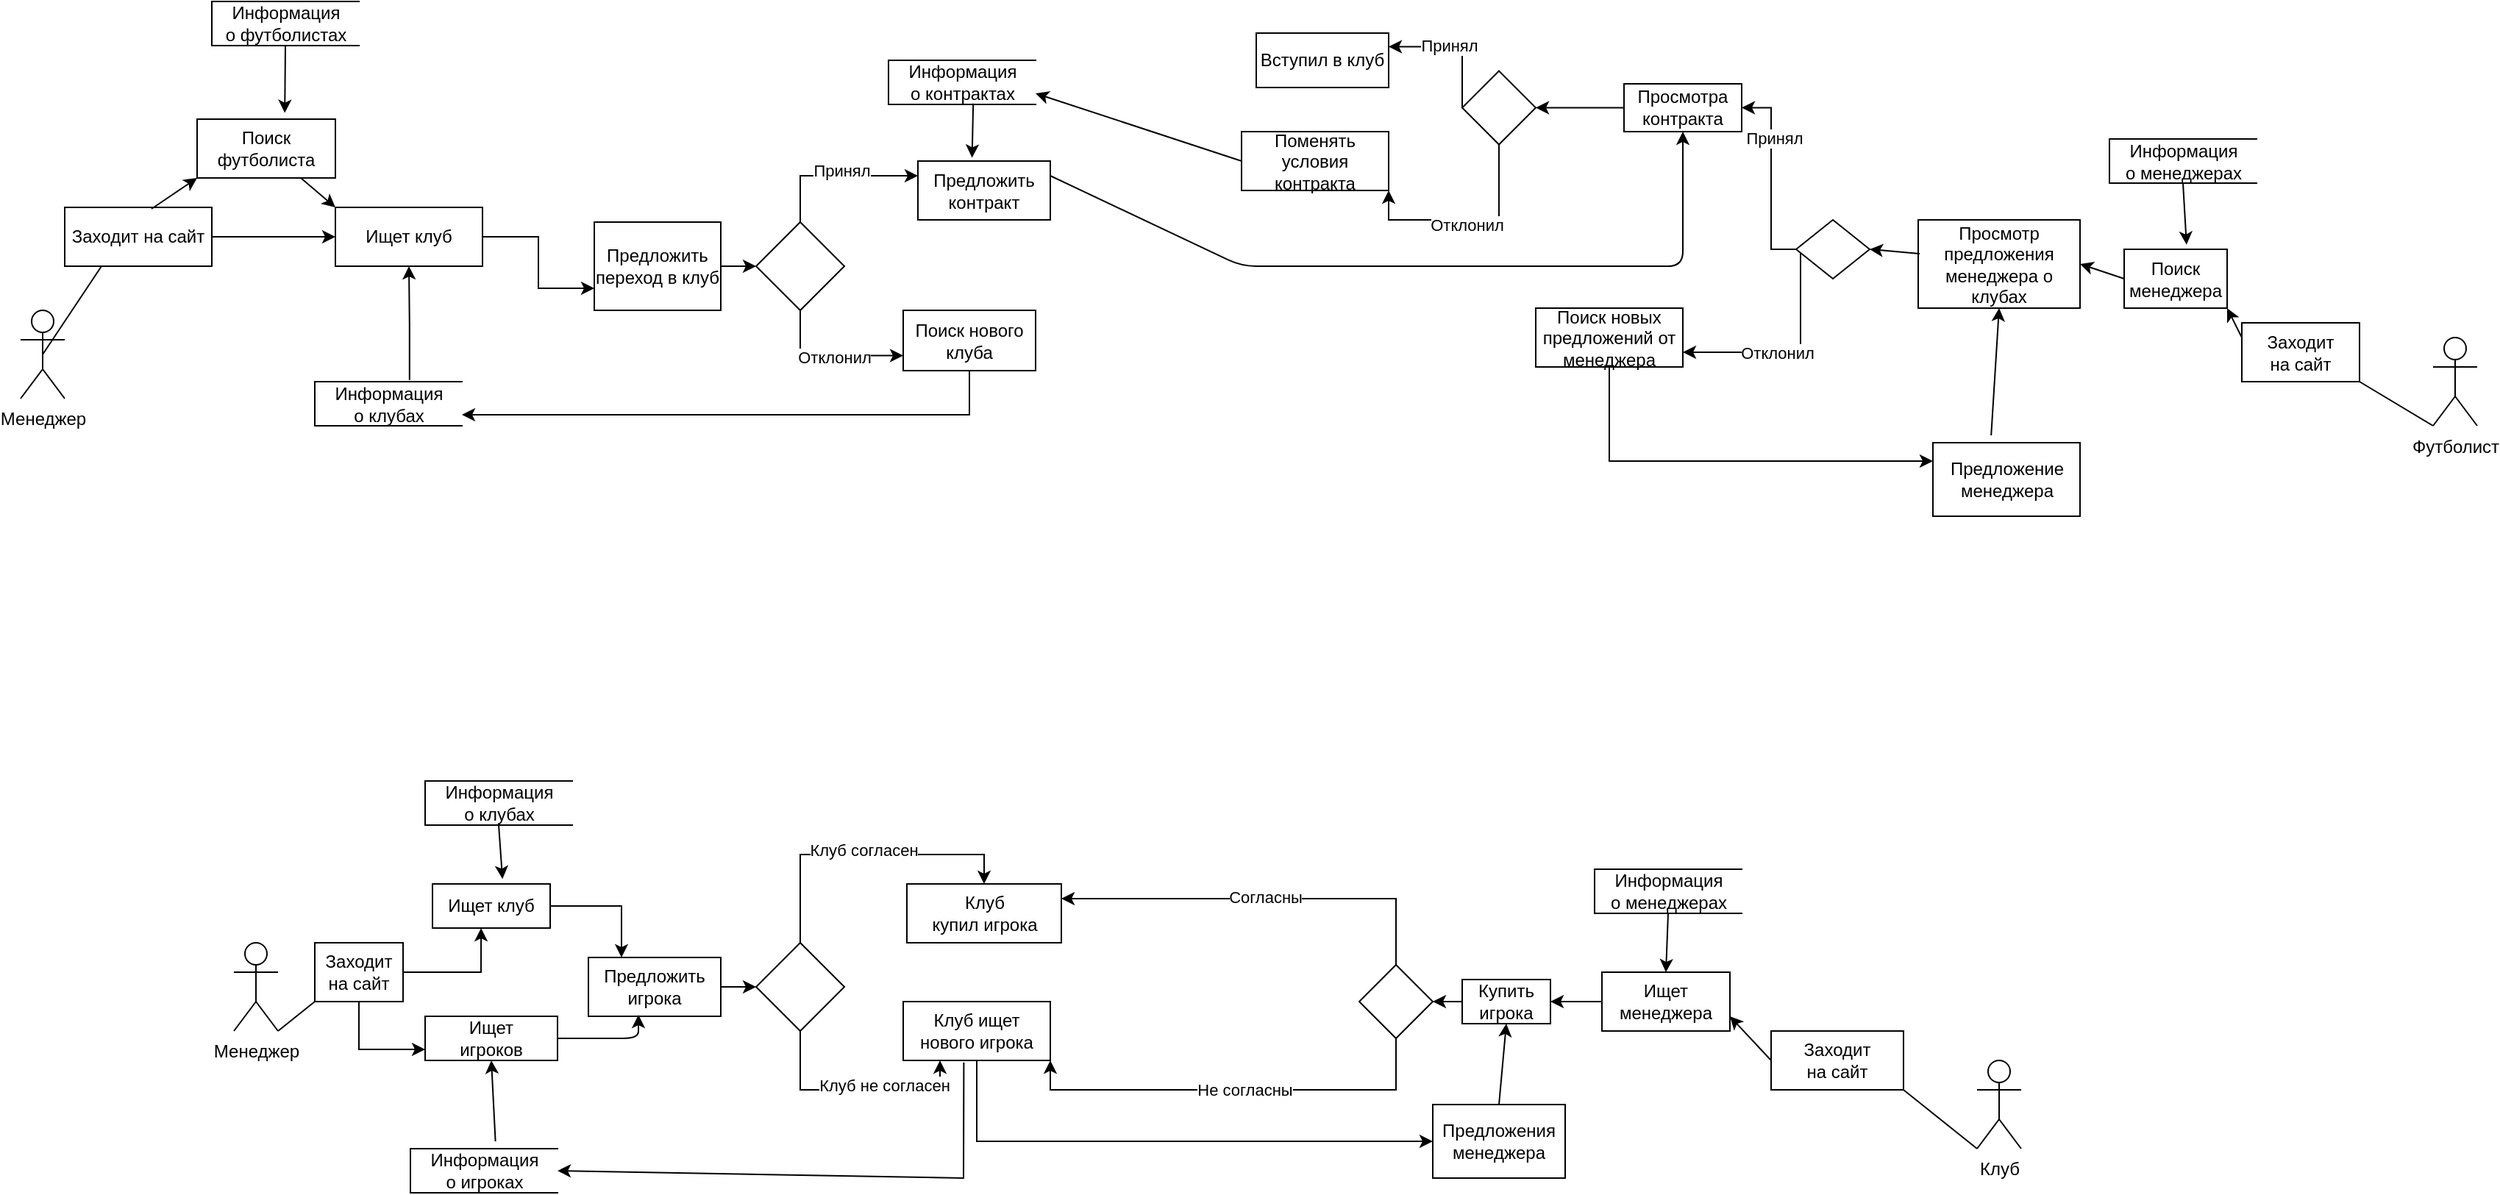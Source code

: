 <mxfile version="15.6.1" type="github">
  <diagram name="Страница 1" id="qsqeYq04YbPis2q39TOf">
    <mxGraphModel dx="1038" dy="579" grid="1" gridSize="10" guides="1" tooltips="1" connect="1" arrows="1" fold="1" page="1" pageScale="1" pageWidth="827" pageHeight="1169" math="0" shadow="0">
      <root>
        <mxCell id="0" />
        <mxCell id="1" parent="0" />
        <mxCell id="lGalqKeqMGCzap1xYGq9-1" value="Менеджер&lt;br&gt;" style="shape=umlActor;verticalLabelPosition=bottom;verticalAlign=top;html=1;outlineConnect=0;" parent="1" vertex="1">
          <mxGeometry x="60" y="270" width="30" height="60" as="geometry" />
        </mxCell>
        <mxCell id="lGalqKeqMGCzap1xYGq9-5" value="Заходит на сайт" style="rounded=0;whiteSpace=wrap;html=1;" parent="1" vertex="1">
          <mxGeometry x="90" y="200" width="100" height="40" as="geometry" />
        </mxCell>
        <mxCell id="lGalqKeqMGCzap1xYGq9-6" value="Поиск&lt;br&gt;футболиста" style="rounded=0;whiteSpace=wrap;html=1;" parent="1" vertex="1">
          <mxGeometry x="180" y="140" width="94" height="40" as="geometry" />
        </mxCell>
        <mxCell id="lGalqKeqMGCzap1xYGq9-8" value="" style="endArrow=none;html=1;exitX=0.5;exitY=0.5;exitDx=0;exitDy=0;exitPerimeter=0;entryX=0.25;entryY=1;entryDx=0;entryDy=0;" parent="1" source="lGalqKeqMGCzap1xYGq9-1" target="lGalqKeqMGCzap1xYGq9-5" edge="1">
          <mxGeometry width="50" height="50" relative="1" as="geometry">
            <mxPoint x="130" y="360" as="sourcePoint" />
            <mxPoint x="180" y="310" as="targetPoint" />
          </mxGeometry>
        </mxCell>
        <mxCell id="lGalqKeqMGCzap1xYGq9-74" style="edgeStyle=orthogonalEdgeStyle;rounded=0;orthogonalLoop=1;jettySize=auto;html=1;exitX=1;exitY=0.5;exitDx=0;exitDy=0;entryX=0;entryY=0.5;entryDx=0;entryDy=0;" parent="1" source="lGalqKeqMGCzap1xYGq9-14" target="lGalqKeqMGCzap1xYGq9-73" edge="1">
          <mxGeometry relative="1" as="geometry" />
        </mxCell>
        <mxCell id="lGalqKeqMGCzap1xYGq9-14" value="Предложить&lt;br&gt;переход в клуб" style="rounded=0;whiteSpace=wrap;html=1;" parent="1" vertex="1">
          <mxGeometry x="450" y="210" width="86" height="60" as="geometry" />
        </mxCell>
        <mxCell id="lGalqKeqMGCzap1xYGq9-86" style="edgeStyle=orthogonalEdgeStyle;rounded=0;orthogonalLoop=1;jettySize=auto;html=1;entryX=0.5;entryY=1;entryDx=0;entryDy=0;exitX=0.644;exitY=-0.037;exitDx=0;exitDy=0;exitPerimeter=0;" parent="1" source="TIq9k5eLOml0JVIOMsZw-3" target="lGalqKeqMGCzap1xYGq9-62" edge="1">
          <mxGeometry relative="1" as="geometry">
            <mxPoint x="324" y="311" as="sourcePoint" />
          </mxGeometry>
        </mxCell>
        <mxCell id="lGalqKeqMGCzap1xYGq9-18" value="Футболист&lt;br&gt;" style="shape=umlActor;verticalLabelPosition=bottom;verticalAlign=top;html=1;outlineConnect=0;" parent="1" vertex="1">
          <mxGeometry x="1700" y="288.5" width="30" height="60" as="geometry" />
        </mxCell>
        <mxCell id="lGalqKeqMGCzap1xYGq9-19" value="Заходит&lt;br&gt;на сайт" style="rounded=0;whiteSpace=wrap;html=1;" parent="1" vertex="1">
          <mxGeometry x="1570" y="278.5" width="80" height="40" as="geometry" />
        </mxCell>
        <mxCell id="lGalqKeqMGCzap1xYGq9-20" value="Поиск&lt;br&gt;менеджера&lt;br&gt;" style="rounded=0;whiteSpace=wrap;html=1;" parent="1" vertex="1">
          <mxGeometry x="1490" y="228.5" width="70" height="40" as="geometry" />
        </mxCell>
        <mxCell id="lGalqKeqMGCzap1xYGq9-21" value="" style="endArrow=none;html=1;entryX=0;entryY=1;entryDx=0;entryDy=0;entryPerimeter=0;exitX=1;exitY=1;exitDx=0;exitDy=0;" parent="1" source="lGalqKeqMGCzap1xYGq9-19" target="lGalqKeqMGCzap1xYGq9-18" edge="1">
          <mxGeometry width="50" height="50" relative="1" as="geometry">
            <mxPoint x="1640" y="378.5" as="sourcePoint" />
            <mxPoint x="1690" y="328.5" as="targetPoint" />
          </mxGeometry>
        </mxCell>
        <mxCell id="lGalqKeqMGCzap1xYGq9-24" value="" style="endArrow=classic;html=1;exitX=0.5;exitY=1;exitDx=0;exitDy=0;entryX=0.606;entryY=-0.078;entryDx=0;entryDy=0;entryPerimeter=0;" parent="1" source="TIq9k5eLOml0JVIOMsZw-9" target="lGalqKeqMGCzap1xYGq9-20" edge="1">
          <mxGeometry width="50" height="50" relative="1" as="geometry">
            <mxPoint x="1535" y="188.5" as="sourcePoint" />
            <mxPoint x="1630" y="188.5" as="targetPoint" />
          </mxGeometry>
        </mxCell>
        <mxCell id="lGalqKeqMGCzap1xYGq9-25" value="Просмотр&lt;br&gt;предложения менеджера о клубах&lt;br&gt;" style="rounded=0;whiteSpace=wrap;html=1;" parent="1" vertex="1">
          <mxGeometry x="1350" y="208.5" width="110" height="60" as="geometry" />
        </mxCell>
        <mxCell id="lGalqKeqMGCzap1xYGq9-28" value="" style="endArrow=classic;html=1;entryX=1;entryY=1;entryDx=0;entryDy=0;exitX=0;exitY=0.25;exitDx=0;exitDy=0;" parent="1" source="lGalqKeqMGCzap1xYGq9-19" target="lGalqKeqMGCzap1xYGq9-20" edge="1">
          <mxGeometry width="50" height="50" relative="1" as="geometry">
            <mxPoint x="1520" y="338.5" as="sourcePoint" />
            <mxPoint x="1570" y="288.5" as="targetPoint" />
          </mxGeometry>
        </mxCell>
        <mxCell id="lGalqKeqMGCzap1xYGq9-29" value="" style="endArrow=classic;html=1;entryX=1;entryY=0.5;entryDx=0;entryDy=0;exitX=0;exitY=0.5;exitDx=0;exitDy=0;" parent="1" source="lGalqKeqMGCzap1xYGq9-20" target="lGalqKeqMGCzap1xYGq9-25" edge="1">
          <mxGeometry width="50" height="50" relative="1" as="geometry">
            <mxPoint x="1410" y="348.5" as="sourcePoint" />
            <mxPoint x="1460" y="298.5" as="targetPoint" />
          </mxGeometry>
        </mxCell>
        <mxCell id="lGalqKeqMGCzap1xYGq9-30" value="" style="endArrow=classic;html=1;entryX=0;entryY=1;entryDx=0;entryDy=0;exitX=0.59;exitY=0.025;exitDx=0;exitDy=0;exitPerimeter=0;" parent="1" source="lGalqKeqMGCzap1xYGq9-5" target="lGalqKeqMGCzap1xYGq9-6" edge="1">
          <mxGeometry width="50" height="50" relative="1" as="geometry">
            <mxPoint x="230" y="240" as="sourcePoint" />
            <mxPoint x="280" y="190" as="targetPoint" />
          </mxGeometry>
        </mxCell>
        <mxCell id="lGalqKeqMGCzap1xYGq9-32" value="" style="endArrow=classic;html=1;entryX=1;entryY=0.5;entryDx=0;entryDy=0;exitX=0.009;exitY=0.383;exitDx=0;exitDy=0;exitPerimeter=0;" parent="1" source="lGalqKeqMGCzap1xYGq9-25" target="lGalqKeqMGCzap1xYGq9-38" edge="1">
          <mxGeometry width="50" height="50" relative="1" as="geometry">
            <mxPoint x="1330" y="338.5" as="sourcePoint" />
            <mxPoint x="1320" y="228.5" as="targetPoint" />
          </mxGeometry>
        </mxCell>
        <mxCell id="lGalqKeqMGCzap1xYGq9-45" style="edgeStyle=orthogonalEdgeStyle;rounded=0;orthogonalLoop=1;jettySize=auto;html=1;entryX=1;entryY=0.5;entryDx=0;entryDy=0;" parent="1" source="lGalqKeqMGCzap1xYGq9-35" target="lGalqKeqMGCzap1xYGq9-44" edge="1">
          <mxGeometry relative="1" as="geometry" />
        </mxCell>
        <mxCell id="lGalqKeqMGCzap1xYGq9-35" value="Просмотра&lt;br&gt;контракта" style="rounded=0;whiteSpace=wrap;html=1;" parent="1" vertex="1">
          <mxGeometry x="1150" y="116" width="80" height="32.5" as="geometry" />
        </mxCell>
        <mxCell id="lGalqKeqMGCzap1xYGq9-71" style="edgeStyle=orthogonalEdgeStyle;rounded=0;orthogonalLoop=1;jettySize=auto;html=1;exitX=0.5;exitY=1;exitDx=0;exitDy=0;entryX=0;entryY=0.25;entryDx=0;entryDy=0;" parent="1" source="lGalqKeqMGCzap1xYGq9-36" target="TIq9k5eLOml0JVIOMsZw-18" edge="1">
          <mxGeometry relative="1" as="geometry">
            <mxPoint x="1370" y="355.8" as="targetPoint" />
          </mxGeometry>
        </mxCell>
        <mxCell id="lGalqKeqMGCzap1xYGq9-36" value="Поиск новых предложений от менеджера" style="rounded=0;whiteSpace=wrap;html=1;" parent="1" vertex="1">
          <mxGeometry x="1090" y="268.5" width="100" height="40" as="geometry" />
        </mxCell>
        <mxCell id="lGalqKeqMGCzap1xYGq9-39" style="edgeStyle=orthogonalEdgeStyle;rounded=0;orthogonalLoop=1;jettySize=auto;html=1;entryX=1;entryY=0.5;entryDx=0;entryDy=0;" parent="1" source="lGalqKeqMGCzap1xYGq9-38" target="lGalqKeqMGCzap1xYGq9-35" edge="1">
          <mxGeometry relative="1" as="geometry">
            <mxPoint x="1280" y="158.5" as="targetPoint" />
            <Array as="points">
              <mxPoint x="1250" y="228.5" />
              <mxPoint x="1250" y="132.5" />
            </Array>
          </mxGeometry>
        </mxCell>
        <mxCell id="lGalqKeqMGCzap1xYGq9-41" value="Принял" style="edgeLabel;html=1;align=center;verticalAlign=middle;resizable=0;points=[];" parent="lGalqKeqMGCzap1xYGq9-39" vertex="1" connectable="0">
          <mxGeometry x="0.396" y="-2" relative="1" as="geometry">
            <mxPoint as="offset" />
          </mxGeometry>
        </mxCell>
        <mxCell id="lGalqKeqMGCzap1xYGq9-40" style="edgeStyle=orthogonalEdgeStyle;rounded=0;orthogonalLoop=1;jettySize=auto;html=1;entryX=1;entryY=0.75;entryDx=0;entryDy=0;" parent="1" source="lGalqKeqMGCzap1xYGq9-38" target="lGalqKeqMGCzap1xYGq9-36" edge="1">
          <mxGeometry relative="1" as="geometry">
            <Array as="points">
              <mxPoint x="1270" y="296.5" />
              <mxPoint x="1265" y="296.5" />
            </Array>
          </mxGeometry>
        </mxCell>
        <mxCell id="lGalqKeqMGCzap1xYGq9-42" value="Отклонил" style="edgeLabel;html=1;align=center;verticalAlign=middle;resizable=0;points=[];" parent="lGalqKeqMGCzap1xYGq9-40" vertex="1" connectable="0">
          <mxGeometry x="0.139" relative="1" as="geometry">
            <mxPoint as="offset" />
          </mxGeometry>
        </mxCell>
        <mxCell id="lGalqKeqMGCzap1xYGq9-38" value="" style="rhombus;whiteSpace=wrap;html=1;" parent="1" vertex="1">
          <mxGeometry x="1267" y="208.5" width="50" height="40" as="geometry" />
        </mxCell>
        <mxCell id="lGalqKeqMGCzap1xYGq9-48" style="edgeStyle=orthogonalEdgeStyle;rounded=0;orthogonalLoop=1;jettySize=auto;html=1;entryX=1;entryY=0.25;entryDx=0;entryDy=0;" parent="1" source="lGalqKeqMGCzap1xYGq9-44" target="lGalqKeqMGCzap1xYGq9-46" edge="1">
          <mxGeometry relative="1" as="geometry">
            <Array as="points">
              <mxPoint x="1040" y="90.5" />
            </Array>
          </mxGeometry>
        </mxCell>
        <mxCell id="lGalqKeqMGCzap1xYGq9-49" value="Принял" style="edgeLabel;html=1;align=center;verticalAlign=middle;resizable=0;points=[];" parent="lGalqKeqMGCzap1xYGq9-48" vertex="1" connectable="0">
          <mxGeometry x="0.103" y="-1" relative="1" as="geometry">
            <mxPoint as="offset" />
          </mxGeometry>
        </mxCell>
        <mxCell id="lGalqKeqMGCzap1xYGq9-50" style="edgeStyle=orthogonalEdgeStyle;rounded=0;orthogonalLoop=1;jettySize=auto;html=1;exitX=0.5;exitY=1;exitDx=0;exitDy=0;entryX=1;entryY=1;entryDx=0;entryDy=0;" parent="1" source="lGalqKeqMGCzap1xYGq9-44" target="lGalqKeqMGCzap1xYGq9-47" edge="1">
          <mxGeometry relative="1" as="geometry" />
        </mxCell>
        <mxCell id="lGalqKeqMGCzap1xYGq9-56" value="Отклонил" style="edgeLabel;html=1;align=center;verticalAlign=middle;resizable=0;points=[];" parent="lGalqKeqMGCzap1xYGq9-50" vertex="1" connectable="0">
          <mxGeometry x="0.015" y="3" relative="1" as="geometry">
            <mxPoint as="offset" />
          </mxGeometry>
        </mxCell>
        <mxCell id="lGalqKeqMGCzap1xYGq9-44" value="" style="rhombus;whiteSpace=wrap;html=1;" parent="1" vertex="1">
          <mxGeometry x="1040" y="107.25" width="50" height="50" as="geometry" />
        </mxCell>
        <mxCell id="lGalqKeqMGCzap1xYGq9-46" value="Вступил в клуб" style="rounded=0;whiteSpace=wrap;html=1;" parent="1" vertex="1">
          <mxGeometry x="900" y="81.5" width="90" height="37" as="geometry" />
        </mxCell>
        <mxCell id="lGalqKeqMGCzap1xYGq9-47" value="Поменять условия контракта" style="rounded=0;whiteSpace=wrap;html=1;" parent="1" vertex="1">
          <mxGeometry x="890" y="148.5" width="100" height="40" as="geometry" />
        </mxCell>
        <mxCell id="lGalqKeqMGCzap1xYGq9-59" value="" style="endArrow=classic;html=1;entryX=0.5;entryY=1;entryDx=0;entryDy=0;exitX=0.396;exitY=-0.1;exitDx=0;exitDy=0;exitPerimeter=0;" parent="1" source="TIq9k5eLOml0JVIOMsZw-18" target="lGalqKeqMGCzap1xYGq9-25" edge="1">
          <mxGeometry width="50" height="50" relative="1" as="geometry">
            <mxPoint x="1410" y="360" as="sourcePoint" />
            <mxPoint x="1300" y="468.5" as="targetPoint" />
            <Array as="points" />
          </mxGeometry>
        </mxCell>
        <mxCell id="lGalqKeqMGCzap1xYGq9-70" style="edgeStyle=orthogonalEdgeStyle;rounded=0;orthogonalLoop=1;jettySize=auto;html=1;exitX=1;exitY=0.5;exitDx=0;exitDy=0;entryX=0;entryY=0.75;entryDx=0;entryDy=0;" parent="1" source="lGalqKeqMGCzap1xYGq9-62" target="lGalqKeqMGCzap1xYGq9-14" edge="1">
          <mxGeometry relative="1" as="geometry" />
        </mxCell>
        <mxCell id="lGalqKeqMGCzap1xYGq9-62" value="Ищет клуб" style="rounded=0;whiteSpace=wrap;html=1;" parent="1" vertex="1">
          <mxGeometry x="274" y="200" width="100" height="40" as="geometry" />
        </mxCell>
        <mxCell id="lGalqKeqMGCzap1xYGq9-63" value="" style="endArrow=classic;html=1;entryX=0;entryY=0.5;entryDx=0;entryDy=0;exitX=1;exitY=0.5;exitDx=0;exitDy=0;" parent="1" source="lGalqKeqMGCzap1xYGq9-5" target="lGalqKeqMGCzap1xYGq9-62" edge="1">
          <mxGeometry width="50" height="50" relative="1" as="geometry">
            <mxPoint x="210" y="300" as="sourcePoint" />
            <mxPoint x="260" y="250" as="targetPoint" />
          </mxGeometry>
        </mxCell>
        <mxCell id="lGalqKeqMGCzap1xYGq9-64" value="" style="endArrow=classic;html=1;exitX=0.75;exitY=1;exitDx=0;exitDy=0;entryX=0;entryY=0;entryDx=0;entryDy=0;" parent="1" source="lGalqKeqMGCzap1xYGq9-6" target="lGalqKeqMGCzap1xYGq9-62" edge="1">
          <mxGeometry width="50" height="50" relative="1" as="geometry">
            <mxPoint x="190" y="300" as="sourcePoint" />
            <mxPoint x="240" y="250" as="targetPoint" />
          </mxGeometry>
        </mxCell>
        <mxCell id="lGalqKeqMGCzap1xYGq9-77" style="edgeStyle=orthogonalEdgeStyle;rounded=0;orthogonalLoop=1;jettySize=auto;html=1;exitX=0.5;exitY=1;exitDx=0;exitDy=0;entryX=0;entryY=0.75;entryDx=0;entryDy=0;" parent="1" source="lGalqKeqMGCzap1xYGq9-73" target="lGalqKeqMGCzap1xYGq9-76" edge="1">
          <mxGeometry relative="1" as="geometry" />
        </mxCell>
        <mxCell id="lGalqKeqMGCzap1xYGq9-81" value="Отклонил" style="edgeLabel;html=1;align=center;verticalAlign=middle;resizable=0;points=[];" parent="lGalqKeqMGCzap1xYGq9-77" vertex="1" connectable="0">
          <mxGeometry x="0.065" y="-1" relative="1" as="geometry">
            <mxPoint as="offset" />
          </mxGeometry>
        </mxCell>
        <mxCell id="lGalqKeqMGCzap1xYGq9-79" style="edgeStyle=orthogonalEdgeStyle;rounded=0;orthogonalLoop=1;jettySize=auto;html=1;exitX=0.5;exitY=0;exitDx=0;exitDy=0;entryX=0;entryY=0.25;entryDx=0;entryDy=0;" parent="1" source="lGalqKeqMGCzap1xYGq9-73" target="lGalqKeqMGCzap1xYGq9-75" edge="1">
          <mxGeometry relative="1" as="geometry" />
        </mxCell>
        <mxCell id="lGalqKeqMGCzap1xYGq9-80" value="Принял" style="edgeLabel;html=1;align=center;verticalAlign=middle;resizable=0;points=[];" parent="lGalqKeqMGCzap1xYGq9-79" vertex="1" connectable="0">
          <mxGeometry x="0.06" y="4" relative="1" as="geometry">
            <mxPoint as="offset" />
          </mxGeometry>
        </mxCell>
        <mxCell id="lGalqKeqMGCzap1xYGq9-73" value="" style="rhombus;whiteSpace=wrap;html=1;" parent="1" vertex="1">
          <mxGeometry x="560" y="210" width="60" height="60" as="geometry" />
        </mxCell>
        <mxCell id="lGalqKeqMGCzap1xYGq9-75" value="Предложить контракт" style="rounded=0;whiteSpace=wrap;html=1;" parent="1" vertex="1">
          <mxGeometry x="670" y="168.5" width="90" height="40" as="geometry" />
        </mxCell>
        <mxCell id="lGalqKeqMGCzap1xYGq9-76" value="Поиск нового&lt;br&gt;клуба&lt;br&gt;" style="rounded=0;whiteSpace=wrap;html=1;" parent="1" vertex="1">
          <mxGeometry x="660" y="270" width="90" height="41" as="geometry" />
        </mxCell>
        <mxCell id="lGalqKeqMGCzap1xYGq9-92" value="" style="endArrow=classic;html=1;exitX=1;exitY=0.25;exitDx=0;exitDy=0;entryX=0.5;entryY=1;entryDx=0;entryDy=0;" parent="1" source="lGalqKeqMGCzap1xYGq9-75" target="lGalqKeqMGCzap1xYGq9-35" edge="1">
          <mxGeometry width="50" height="50" relative="1" as="geometry">
            <mxPoint x="800" y="270" as="sourcePoint" />
            <mxPoint x="1180" y="160" as="targetPoint" />
            <Array as="points">
              <mxPoint x="890" y="240" />
              <mxPoint x="1050" y="240" />
              <mxPoint x="1190" y="240" />
            </Array>
          </mxGeometry>
        </mxCell>
        <mxCell id="lGalqKeqMGCzap1xYGq9-94" value="Клуб" style="shape=umlActor;verticalLabelPosition=bottom;verticalAlign=top;html=1;outlineConnect=0;" parent="1" vertex="1">
          <mxGeometry x="1390" y="780" width="30" height="60" as="geometry" />
        </mxCell>
        <mxCell id="lGalqKeqMGCzap1xYGq9-95" value="Заходит&lt;br&gt;на сайт&lt;br&gt;" style="rounded=0;whiteSpace=wrap;html=1;" parent="1" vertex="1">
          <mxGeometry x="1250" y="760" width="90" height="40" as="geometry" />
        </mxCell>
        <mxCell id="lGalqKeqMGCzap1xYGq9-133" style="edgeStyle=orthogonalEdgeStyle;rounded=0;orthogonalLoop=1;jettySize=auto;html=1;exitX=0;exitY=0.5;exitDx=0;exitDy=0;entryX=1;entryY=0.5;entryDx=0;entryDy=0;" parent="1" source="lGalqKeqMGCzap1xYGq9-96" target="lGalqKeqMGCzap1xYGq9-132" edge="1">
          <mxGeometry relative="1" as="geometry" />
        </mxCell>
        <mxCell id="lGalqKeqMGCzap1xYGq9-96" value="Ищет&lt;br&gt;менеджера" style="rounded=0;whiteSpace=wrap;html=1;" parent="1" vertex="1">
          <mxGeometry x="1135" y="720" width="87" height="40" as="geometry" />
        </mxCell>
        <mxCell id="lGalqKeqMGCzap1xYGq9-97" value="" style="endArrow=classic;html=1;entryX=1;entryY=0.75;entryDx=0;entryDy=0;exitX=0;exitY=0.5;exitDx=0;exitDy=0;" parent="1" source="lGalqKeqMGCzap1xYGq9-95" target="lGalqKeqMGCzap1xYGq9-96" edge="1">
          <mxGeometry width="50" height="50" relative="1" as="geometry">
            <mxPoint x="1190" y="820" as="sourcePoint" />
            <mxPoint x="1240" y="770" as="targetPoint" />
          </mxGeometry>
        </mxCell>
        <mxCell id="lGalqKeqMGCzap1xYGq9-98" value="" style="endArrow=none;html=1;entryX=1;entryY=1;entryDx=0;entryDy=0;exitX=0;exitY=1;exitDx=0;exitDy=0;exitPerimeter=0;" parent="1" source="lGalqKeqMGCzap1xYGq9-94" target="lGalqKeqMGCzap1xYGq9-95" edge="1">
          <mxGeometry width="50" height="50" relative="1" as="geometry">
            <mxPoint x="1290" y="870" as="sourcePoint" />
            <mxPoint x="1340" y="820" as="targetPoint" />
          </mxGeometry>
        </mxCell>
        <mxCell id="lGalqKeqMGCzap1xYGq9-101" value="Менеджер" style="shape=umlActor;verticalLabelPosition=bottom;verticalAlign=top;html=1;outlineConnect=0;" parent="1" vertex="1">
          <mxGeometry x="205" y="700" width="30" height="60" as="geometry" />
        </mxCell>
        <mxCell id="lGalqKeqMGCzap1xYGq9-105" style="edgeStyle=orthogonalEdgeStyle;rounded=0;orthogonalLoop=1;jettySize=auto;html=1;entryX=0.413;entryY=1;entryDx=0;entryDy=0;entryPerimeter=0;" parent="1" source="lGalqKeqMGCzap1xYGq9-102" target="lGalqKeqMGCzap1xYGq9-104" edge="1">
          <mxGeometry relative="1" as="geometry" />
        </mxCell>
        <mxCell id="lGalqKeqMGCzap1xYGq9-110" style="edgeStyle=orthogonalEdgeStyle;rounded=0;orthogonalLoop=1;jettySize=auto;html=1;exitX=0.5;exitY=1;exitDx=0;exitDy=0;entryX=0;entryY=0.75;entryDx=0;entryDy=0;" parent="1" source="lGalqKeqMGCzap1xYGq9-102" target="lGalqKeqMGCzap1xYGq9-109" edge="1">
          <mxGeometry relative="1" as="geometry" />
        </mxCell>
        <mxCell id="lGalqKeqMGCzap1xYGq9-102" value="Заходит&lt;br&gt;на сайт" style="rounded=0;whiteSpace=wrap;html=1;" parent="1" vertex="1">
          <mxGeometry x="260" y="700" width="60" height="40" as="geometry" />
        </mxCell>
        <mxCell id="lGalqKeqMGCzap1xYGq9-103" value="" style="endArrow=none;html=1;entryX=0;entryY=1;entryDx=0;entryDy=0;exitX=1;exitY=1;exitDx=0;exitDy=0;exitPerimeter=0;" parent="1" source="lGalqKeqMGCzap1xYGq9-101" target="lGalqKeqMGCzap1xYGq9-102" edge="1">
          <mxGeometry width="50" height="50" relative="1" as="geometry">
            <mxPoint x="270" y="800" as="sourcePoint" />
            <mxPoint x="320" y="750" as="targetPoint" />
          </mxGeometry>
        </mxCell>
        <mxCell id="lGalqKeqMGCzap1xYGq9-117" style="edgeStyle=orthogonalEdgeStyle;rounded=0;orthogonalLoop=1;jettySize=auto;html=1;exitX=1;exitY=0.5;exitDx=0;exitDy=0;entryX=0.25;entryY=0;entryDx=0;entryDy=0;" parent="1" source="lGalqKeqMGCzap1xYGq9-104" target="lGalqKeqMGCzap1xYGq9-116" edge="1">
          <mxGeometry relative="1" as="geometry" />
        </mxCell>
        <mxCell id="lGalqKeqMGCzap1xYGq9-104" value="Ищет клуб" style="rounded=0;whiteSpace=wrap;html=1;" parent="1" vertex="1">
          <mxGeometry x="340" y="660" width="80" height="30" as="geometry" />
        </mxCell>
        <mxCell id="lGalqKeqMGCzap1xYGq9-109" value="Ищет&lt;br&gt;игроков" style="rounded=0;whiteSpace=wrap;html=1;" parent="1" vertex="1">
          <mxGeometry x="335" y="750" width="90" height="30" as="geometry" />
        </mxCell>
        <mxCell id="lGalqKeqMGCzap1xYGq9-115" value="" style="endArrow=classic;html=1;exitX=0.578;exitY=-0.167;exitDx=0;exitDy=0;entryX=0.5;entryY=1;entryDx=0;entryDy=0;exitPerimeter=0;" parent="1" source="TIq9k5eLOml0JVIOMsZw-14" target="lGalqKeqMGCzap1xYGq9-109" edge="1">
          <mxGeometry width="50" height="50" relative="1" as="geometry">
            <mxPoint x="380" y="820" as="sourcePoint" />
            <mxPoint x="400" y="780" as="targetPoint" />
          </mxGeometry>
        </mxCell>
        <mxCell id="lGalqKeqMGCzap1xYGq9-122" style="edgeStyle=orthogonalEdgeStyle;rounded=0;orthogonalLoop=1;jettySize=auto;html=1;entryX=0;entryY=0.5;entryDx=0;entryDy=0;" parent="1" source="lGalqKeqMGCzap1xYGq9-116" target="lGalqKeqMGCzap1xYGq9-121" edge="1">
          <mxGeometry relative="1" as="geometry" />
        </mxCell>
        <mxCell id="lGalqKeqMGCzap1xYGq9-116" value="Предложить игрока" style="rounded=0;whiteSpace=wrap;html=1;" parent="1" vertex="1">
          <mxGeometry x="446" y="710" width="90" height="40" as="geometry" />
        </mxCell>
        <mxCell id="lGalqKeqMGCzap1xYGq9-120" value="" style="endArrow=classic;html=1;exitX=1;exitY=0.5;exitDx=0;exitDy=0;entryX=0.378;entryY=0.975;entryDx=0;entryDy=0;entryPerimeter=0;" parent="1" source="lGalqKeqMGCzap1xYGq9-109" target="lGalqKeqMGCzap1xYGq9-116" edge="1">
          <mxGeometry width="50" height="50" relative="1" as="geometry">
            <mxPoint x="460" y="820" as="sourcePoint" />
            <mxPoint x="520" y="765" as="targetPoint" />
            <Array as="points">
              <mxPoint x="480" y="765" />
            </Array>
          </mxGeometry>
        </mxCell>
        <mxCell id="lGalqKeqMGCzap1xYGq9-128" style="edgeStyle=orthogonalEdgeStyle;rounded=0;orthogonalLoop=1;jettySize=auto;html=1;exitX=0.5;exitY=0;exitDx=0;exitDy=0;entryX=0.5;entryY=0;entryDx=0;entryDy=0;" parent="1" source="lGalqKeqMGCzap1xYGq9-121" target="lGalqKeqMGCzap1xYGq9-123" edge="1">
          <mxGeometry relative="1" as="geometry" />
        </mxCell>
        <mxCell id="lGalqKeqMGCzap1xYGq9-129" value="Клуб согласен" style="edgeLabel;html=1;align=center;verticalAlign=middle;resizable=0;points=[];" parent="lGalqKeqMGCzap1xYGq9-128" vertex="1" connectable="0">
          <mxGeometry x="0.005" y="3" relative="1" as="geometry">
            <mxPoint as="offset" />
          </mxGeometry>
        </mxCell>
        <mxCell id="lGalqKeqMGCzap1xYGq9-152" style="edgeStyle=orthogonalEdgeStyle;rounded=0;orthogonalLoop=1;jettySize=auto;html=1;exitX=0.5;exitY=1;exitDx=0;exitDy=0;entryX=0.25;entryY=1;entryDx=0;entryDy=0;" parent="1" source="lGalqKeqMGCzap1xYGq9-121" target="lGalqKeqMGCzap1xYGq9-125" edge="1">
          <mxGeometry relative="1" as="geometry">
            <Array as="points">
              <mxPoint x="590" y="800" />
              <mxPoint x="685" y="800" />
            </Array>
          </mxGeometry>
        </mxCell>
        <mxCell id="lGalqKeqMGCzap1xYGq9-153" value="Клуб не согласен" style="edgeLabel;html=1;align=center;verticalAlign=middle;resizable=0;points=[];" parent="lGalqKeqMGCzap1xYGq9-152" vertex="1" connectable="0">
          <mxGeometry x="0.252" y="3" relative="1" as="geometry">
            <mxPoint as="offset" />
          </mxGeometry>
        </mxCell>
        <mxCell id="lGalqKeqMGCzap1xYGq9-121" value="" style="rhombus;whiteSpace=wrap;html=1;" parent="1" vertex="1">
          <mxGeometry x="560" y="700" width="60" height="60" as="geometry" />
        </mxCell>
        <mxCell id="lGalqKeqMGCzap1xYGq9-123" value="Клуб&lt;br&gt;купил игрока" style="rounded=0;whiteSpace=wrap;html=1;" parent="1" vertex="1">
          <mxGeometry x="662.5" y="660" width="105" height="40" as="geometry" />
        </mxCell>
        <mxCell id="lGalqKeqMGCzap1xYGq9-151" style="edgeStyle=orthogonalEdgeStyle;rounded=0;orthogonalLoop=1;jettySize=auto;html=1;entryX=0;entryY=0.5;entryDx=0;entryDy=0;" parent="1" source="lGalqKeqMGCzap1xYGq9-125" target="lGalqKeqMGCzap1xYGq9-146" edge="1">
          <mxGeometry relative="1" as="geometry">
            <Array as="points">
              <mxPoint x="710" y="835" />
            </Array>
          </mxGeometry>
        </mxCell>
        <mxCell id="lGalqKeqMGCzap1xYGq9-125" value="Клуб ищет&lt;br&gt;нового игрока" style="rounded=0;whiteSpace=wrap;html=1;" parent="1" vertex="1">
          <mxGeometry x="660" y="740" width="100" height="40" as="geometry" />
        </mxCell>
        <mxCell id="lGalqKeqMGCzap1xYGq9-132" value="Купить&lt;br&gt;игрока" style="rounded=0;whiteSpace=wrap;html=1;" parent="1" vertex="1">
          <mxGeometry x="1040" y="725" width="60" height="30" as="geometry" />
        </mxCell>
        <mxCell id="lGalqKeqMGCzap1xYGq9-139" style="edgeStyle=orthogonalEdgeStyle;rounded=0;orthogonalLoop=1;jettySize=auto;html=1;exitX=0.5;exitY=0;exitDx=0;exitDy=0;entryX=1;entryY=0.25;entryDx=0;entryDy=0;" parent="1" source="lGalqKeqMGCzap1xYGq9-135" target="lGalqKeqMGCzap1xYGq9-123" edge="1">
          <mxGeometry relative="1" as="geometry" />
        </mxCell>
        <mxCell id="lGalqKeqMGCzap1xYGq9-142" value="Согласны" style="edgeLabel;html=1;align=center;verticalAlign=middle;resizable=0;points=[];" parent="lGalqKeqMGCzap1xYGq9-139" vertex="1" connectable="0">
          <mxGeometry x="-0.017" y="-1" relative="1" as="geometry">
            <mxPoint as="offset" />
          </mxGeometry>
        </mxCell>
        <mxCell id="lGalqKeqMGCzap1xYGq9-141" style="edgeStyle=orthogonalEdgeStyle;rounded=0;orthogonalLoop=1;jettySize=auto;html=1;exitX=0.5;exitY=1;exitDx=0;exitDy=0;entryX=1;entryY=1;entryDx=0;entryDy=0;" parent="1" source="lGalqKeqMGCzap1xYGq9-135" target="lGalqKeqMGCzap1xYGq9-125" edge="1">
          <mxGeometry relative="1" as="geometry" />
        </mxCell>
        <mxCell id="lGalqKeqMGCzap1xYGq9-144" value="Не согласны" style="edgeLabel;html=1;align=center;verticalAlign=middle;resizable=0;points=[];" parent="lGalqKeqMGCzap1xYGq9-141" vertex="1" connectable="0">
          <mxGeometry x="-0.048" relative="1" as="geometry">
            <mxPoint as="offset" />
          </mxGeometry>
        </mxCell>
        <mxCell id="lGalqKeqMGCzap1xYGq9-135" value="" style="rhombus;whiteSpace=wrap;html=1;" parent="1" vertex="1">
          <mxGeometry x="970" y="715" width="50" height="50" as="geometry" />
        </mxCell>
        <mxCell id="lGalqKeqMGCzap1xYGq9-138" value="" style="endArrow=classic;html=1;entryX=1;entryY=0.5;entryDx=0;entryDy=0;exitX=0;exitY=0.5;exitDx=0;exitDy=0;" parent="1" source="lGalqKeqMGCzap1xYGq9-132" target="lGalqKeqMGCzap1xYGq9-135" edge="1">
          <mxGeometry width="50" height="50" relative="1" as="geometry">
            <mxPoint x="1010" y="850" as="sourcePoint" />
            <mxPoint x="1060" y="800" as="targetPoint" />
          </mxGeometry>
        </mxCell>
        <mxCell id="lGalqKeqMGCzap1xYGq9-146" value="Предложения менеджера" style="rounded=0;whiteSpace=wrap;html=1;" parent="1" vertex="1">
          <mxGeometry x="1020" y="810" width="90" height="50" as="geometry" />
        </mxCell>
        <mxCell id="lGalqKeqMGCzap1xYGq9-150" value="" style="endArrow=classic;html=1;entryX=0.5;entryY=1;entryDx=0;entryDy=0;exitX=0.5;exitY=0;exitDx=0;exitDy=0;" parent="1" source="lGalqKeqMGCzap1xYGq9-146" target="lGalqKeqMGCzap1xYGq9-132" edge="1">
          <mxGeometry width="50" height="50" relative="1" as="geometry">
            <mxPoint x="1060" y="820" as="sourcePoint" />
            <mxPoint x="1110" y="770" as="targetPoint" />
          </mxGeometry>
        </mxCell>
        <mxCell id="TIq9k5eLOml0JVIOMsZw-1" value="Информация&lt;br&gt;о футболистах" style="html=1;dashed=0;whitespace=wrap;shape=partialRectangle;right=0;" vertex="1" parent="1">
          <mxGeometry x="190" y="60" width="100" height="30" as="geometry" />
        </mxCell>
        <mxCell id="TIq9k5eLOml0JVIOMsZw-2" value="" style="endArrow=classic;html=1;rounded=0;exitX=0.5;exitY=1;exitDx=0;exitDy=0;entryX=0.634;entryY=-0.105;entryDx=0;entryDy=0;entryPerimeter=0;" edge="1" parent="1" source="TIq9k5eLOml0JVIOMsZw-1" target="lGalqKeqMGCzap1xYGq9-6">
          <mxGeometry width="50" height="50" relative="1" as="geometry">
            <mxPoint x="310" y="160" as="sourcePoint" />
            <mxPoint x="360" y="110" as="targetPoint" />
          </mxGeometry>
        </mxCell>
        <mxCell id="TIq9k5eLOml0JVIOMsZw-3" value="Информация&lt;br&gt;о клубах" style="html=1;dashed=0;whitespace=wrap;shape=partialRectangle;right=0;" vertex="1" parent="1">
          <mxGeometry x="260" y="318.5" width="100" height="30" as="geometry" />
        </mxCell>
        <mxCell id="TIq9k5eLOml0JVIOMsZw-5" value="" style="endArrow=classic;html=1;rounded=0;exitX=0.5;exitY=1;exitDx=0;exitDy=0;entryX=1;entryY=0.75;entryDx=0;entryDy=0;" edge="1" parent="1" source="lGalqKeqMGCzap1xYGq9-76" target="TIq9k5eLOml0JVIOMsZw-3">
          <mxGeometry width="50" height="50" relative="1" as="geometry">
            <mxPoint x="690" y="390" as="sourcePoint" />
            <mxPoint x="705" y="420" as="targetPoint" />
            <Array as="points">
              <mxPoint x="705" y="341" />
              <mxPoint x="540" y="341" />
            </Array>
          </mxGeometry>
        </mxCell>
        <mxCell id="TIq9k5eLOml0JVIOMsZw-6" value="Информация&lt;br&gt;о контрактах" style="html=1;dashed=0;whitespace=wrap;shape=partialRectangle;right=0;" vertex="1" parent="1">
          <mxGeometry x="650" y="100" width="100" height="30" as="geometry" />
        </mxCell>
        <mxCell id="TIq9k5eLOml0JVIOMsZw-7" value="" style="endArrow=classic;html=1;rounded=0;exitX=0;exitY=0.5;exitDx=0;exitDy=0;entryX=1;entryY=0.75;entryDx=0;entryDy=0;" edge="1" parent="1" source="lGalqKeqMGCzap1xYGq9-47" target="TIq9k5eLOml0JVIOMsZw-6">
          <mxGeometry width="50" height="50" relative="1" as="geometry">
            <mxPoint x="820" y="180" as="sourcePoint" />
            <mxPoint x="870" y="130" as="targetPoint" />
          </mxGeometry>
        </mxCell>
        <mxCell id="TIq9k5eLOml0JVIOMsZw-8" value="" style="endArrow=classic;html=1;rounded=0;exitX=0.576;exitY=0.98;exitDx=0;exitDy=0;exitPerimeter=0;entryX=0.409;entryY=-0.057;entryDx=0;entryDy=0;entryPerimeter=0;" edge="1" parent="1" source="TIq9k5eLOml0JVIOMsZw-6" target="lGalqKeqMGCzap1xYGq9-75">
          <mxGeometry width="50" height="50" relative="1" as="geometry">
            <mxPoint x="800" y="210" as="sourcePoint" />
            <mxPoint x="850" y="160" as="targetPoint" />
          </mxGeometry>
        </mxCell>
        <mxCell id="TIq9k5eLOml0JVIOMsZw-9" value="Информация&lt;br&gt;о менеджерах" style="html=1;dashed=0;whitespace=wrap;shape=partialRectangle;right=0;" vertex="1" parent="1">
          <mxGeometry x="1480" y="153.5" width="100" height="30" as="geometry" />
        </mxCell>
        <mxCell id="TIq9k5eLOml0JVIOMsZw-12" value="Информация&lt;br&gt;о клубах" style="html=1;dashed=0;whitespace=wrap;shape=partialRectangle;right=0;" vertex="1" parent="1">
          <mxGeometry x="335" y="590" width="100" height="30" as="geometry" />
        </mxCell>
        <mxCell id="TIq9k5eLOml0JVIOMsZw-13" value="" style="endArrow=classic;html=1;rounded=0;exitX=0.5;exitY=1;exitDx=0;exitDy=0;entryX=0.595;entryY=-0.113;entryDx=0;entryDy=0;entryPerimeter=0;" edge="1" parent="1" source="TIq9k5eLOml0JVIOMsZw-12" target="lGalqKeqMGCzap1xYGq9-104">
          <mxGeometry width="50" height="50" relative="1" as="geometry">
            <mxPoint x="390" y="680" as="sourcePoint" />
            <mxPoint x="440" y="630" as="targetPoint" />
          </mxGeometry>
        </mxCell>
        <mxCell id="TIq9k5eLOml0JVIOMsZw-14" value="Информация&lt;br&gt;о игроках" style="html=1;dashed=0;whitespace=wrap;shape=partialRectangle;right=0;" vertex="1" parent="1">
          <mxGeometry x="325" y="840" width="100" height="30" as="geometry" />
        </mxCell>
        <mxCell id="TIq9k5eLOml0JVIOMsZw-15" value="" style="endArrow=classic;html=1;rounded=0;exitX=0.412;exitY=1.035;exitDx=0;exitDy=0;exitPerimeter=0;entryX=1;entryY=0.5;entryDx=0;entryDy=0;" edge="1" parent="1" source="lGalqKeqMGCzap1xYGq9-125" target="TIq9k5eLOml0JVIOMsZw-14">
          <mxGeometry width="50" height="50" relative="1" as="geometry">
            <mxPoint x="660" y="890" as="sourcePoint" />
            <mxPoint x="690" y="940" as="targetPoint" />
            <Array as="points">
              <mxPoint x="701" y="860" />
            </Array>
          </mxGeometry>
        </mxCell>
        <mxCell id="TIq9k5eLOml0JVIOMsZw-16" value="Информация&lt;br&gt;о менеджерах" style="html=1;dashed=0;whitespace=wrap;shape=partialRectangle;right=0;" vertex="1" parent="1">
          <mxGeometry x="1130" y="650" width="100" height="30" as="geometry" />
        </mxCell>
        <mxCell id="TIq9k5eLOml0JVIOMsZw-17" value="" style="endArrow=classic;html=1;rounded=0;exitX=0.5;exitY=1;exitDx=0;exitDy=0;entryX=0.5;entryY=0;entryDx=0;entryDy=0;" edge="1" parent="1" source="TIq9k5eLOml0JVIOMsZw-16" target="lGalqKeqMGCzap1xYGq9-96">
          <mxGeometry width="50" height="50" relative="1" as="geometry">
            <mxPoint x="1240" y="740" as="sourcePoint" />
            <mxPoint x="1290" y="690" as="targetPoint" />
          </mxGeometry>
        </mxCell>
        <mxCell id="TIq9k5eLOml0JVIOMsZw-18" value="Предложение&lt;br&gt;менеджера" style="html=1;dashed=0;whitespace=wrap;" vertex="1" parent="1">
          <mxGeometry x="1360" y="360" width="100" height="50" as="geometry" />
        </mxCell>
      </root>
    </mxGraphModel>
  </diagram>
</mxfile>
